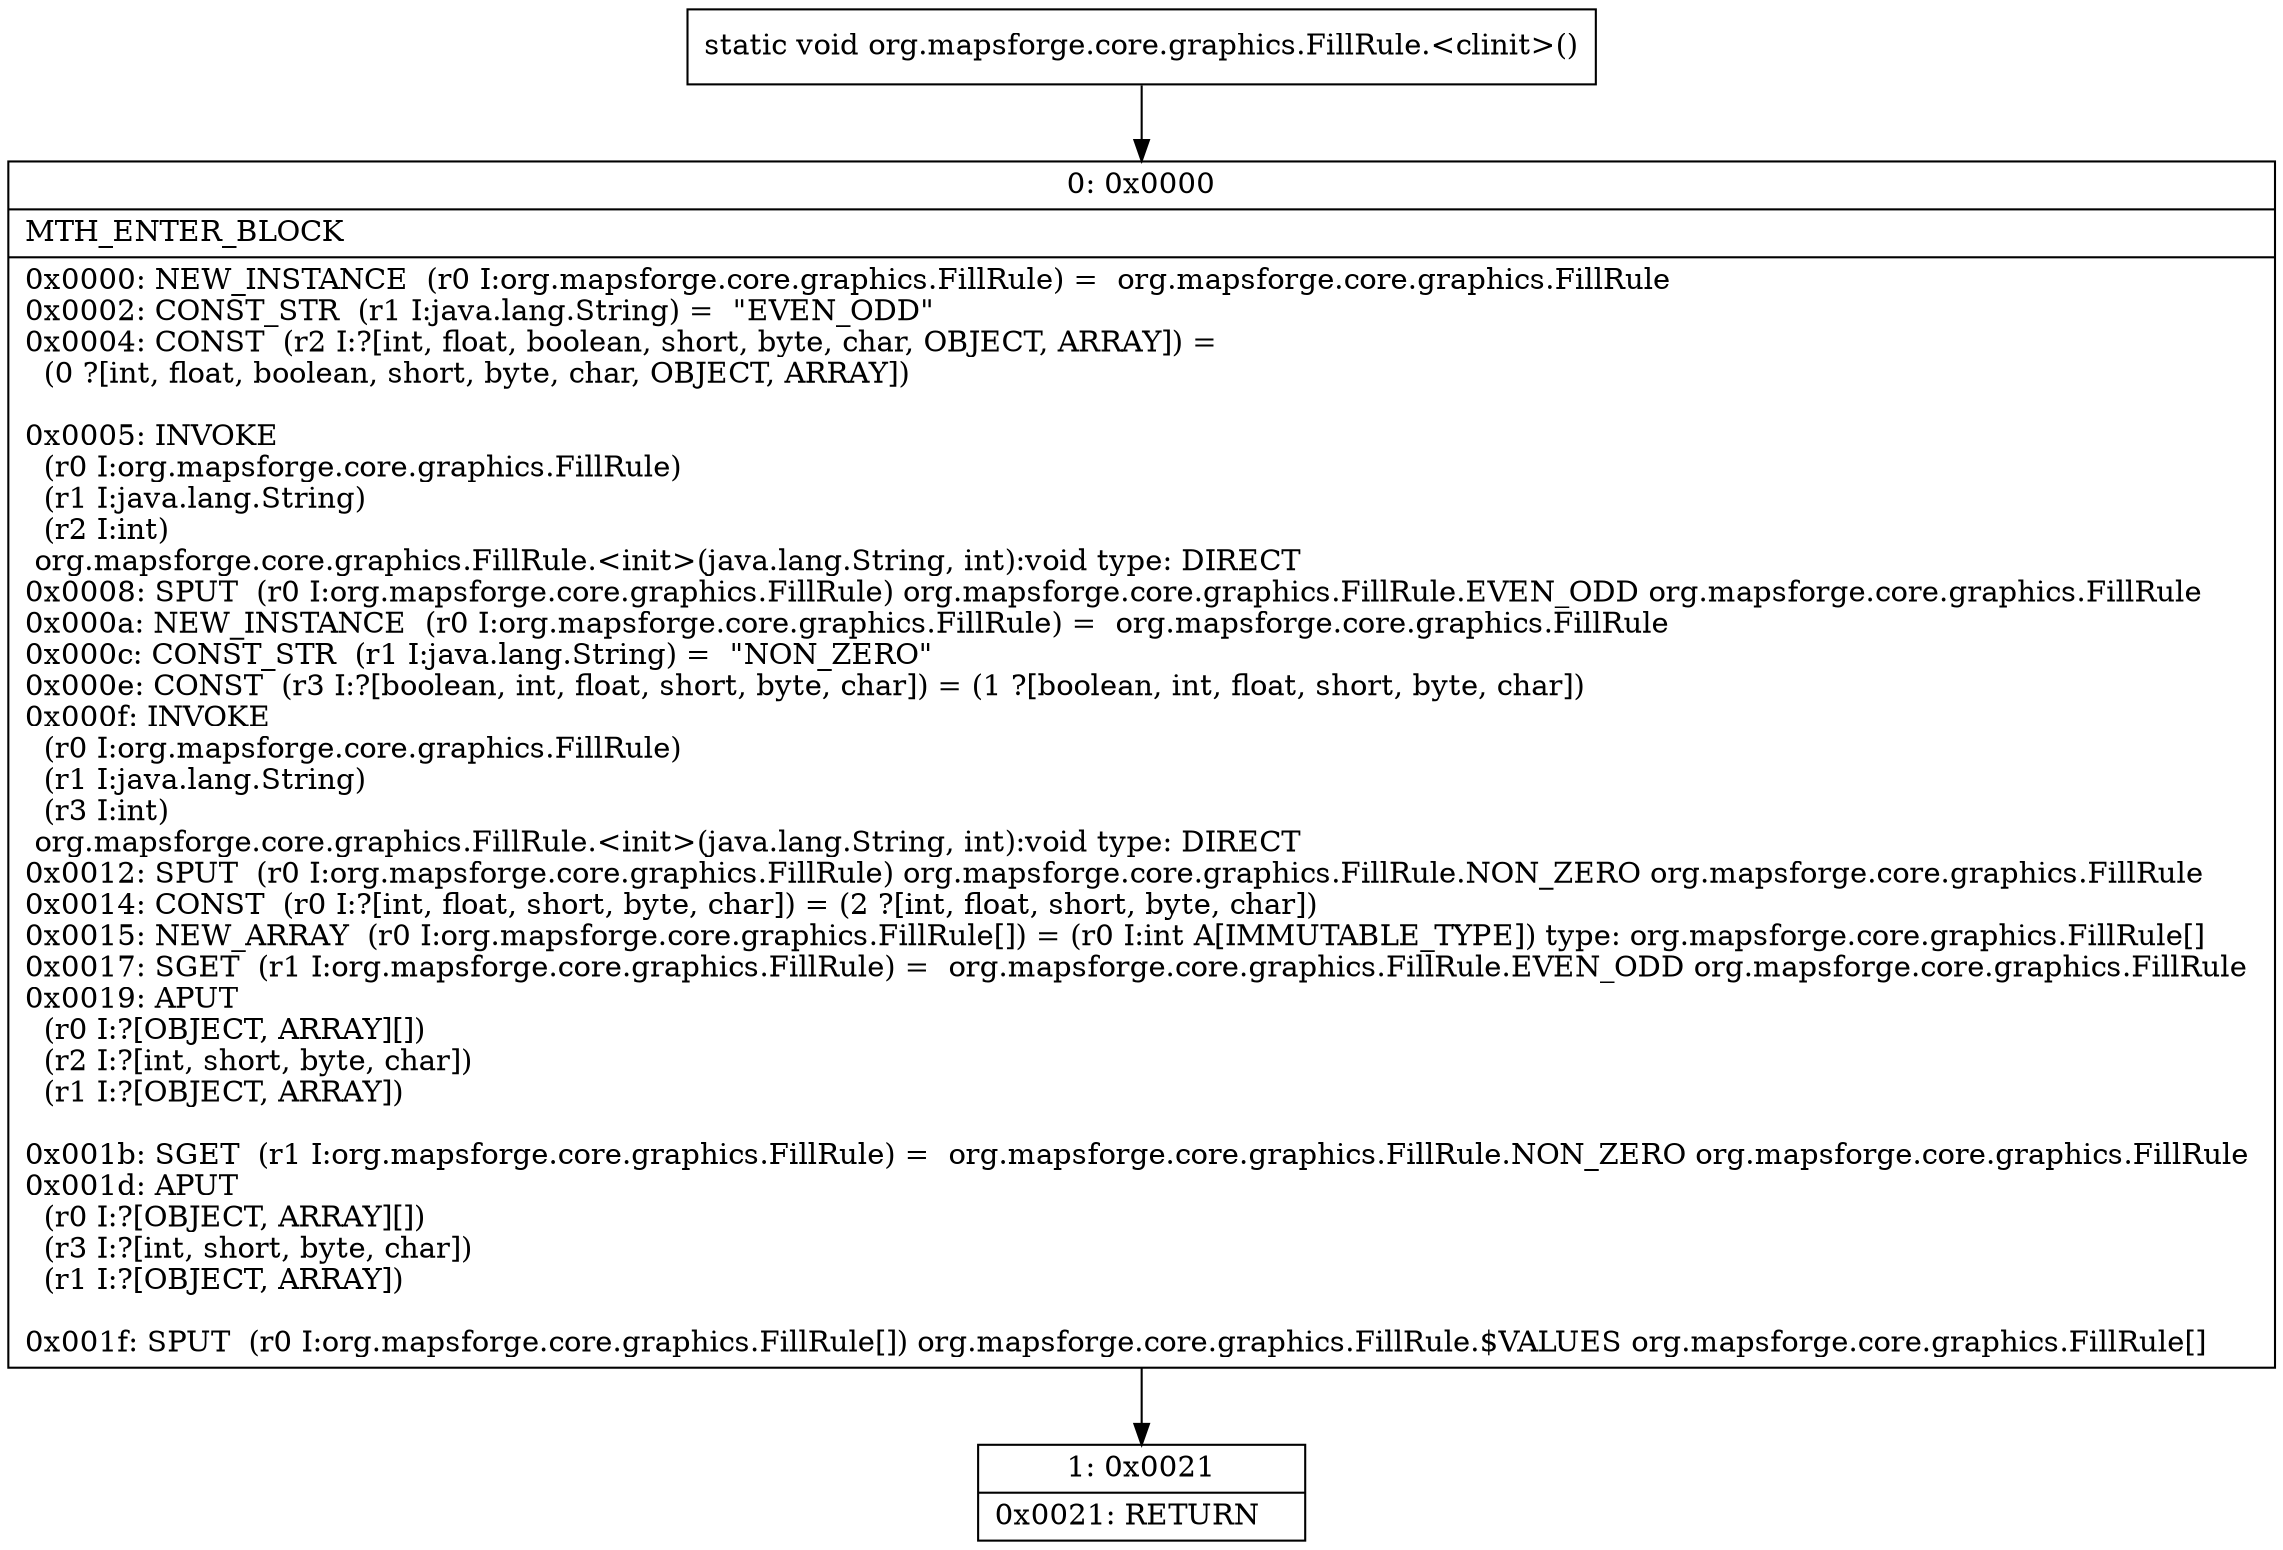 digraph "CFG fororg.mapsforge.core.graphics.FillRule.\<clinit\>()V" {
Node_0 [shape=record,label="{0\:\ 0x0000|MTH_ENTER_BLOCK\l|0x0000: NEW_INSTANCE  (r0 I:org.mapsforge.core.graphics.FillRule) =  org.mapsforge.core.graphics.FillRule \l0x0002: CONST_STR  (r1 I:java.lang.String) =  \"EVEN_ODD\" \l0x0004: CONST  (r2 I:?[int, float, boolean, short, byte, char, OBJECT, ARRAY]) = \l  (0 ?[int, float, boolean, short, byte, char, OBJECT, ARRAY])\l \l0x0005: INVOKE  \l  (r0 I:org.mapsforge.core.graphics.FillRule)\l  (r1 I:java.lang.String)\l  (r2 I:int)\l org.mapsforge.core.graphics.FillRule.\<init\>(java.lang.String, int):void type: DIRECT \l0x0008: SPUT  (r0 I:org.mapsforge.core.graphics.FillRule) org.mapsforge.core.graphics.FillRule.EVEN_ODD org.mapsforge.core.graphics.FillRule \l0x000a: NEW_INSTANCE  (r0 I:org.mapsforge.core.graphics.FillRule) =  org.mapsforge.core.graphics.FillRule \l0x000c: CONST_STR  (r1 I:java.lang.String) =  \"NON_ZERO\" \l0x000e: CONST  (r3 I:?[boolean, int, float, short, byte, char]) = (1 ?[boolean, int, float, short, byte, char]) \l0x000f: INVOKE  \l  (r0 I:org.mapsforge.core.graphics.FillRule)\l  (r1 I:java.lang.String)\l  (r3 I:int)\l org.mapsforge.core.graphics.FillRule.\<init\>(java.lang.String, int):void type: DIRECT \l0x0012: SPUT  (r0 I:org.mapsforge.core.graphics.FillRule) org.mapsforge.core.graphics.FillRule.NON_ZERO org.mapsforge.core.graphics.FillRule \l0x0014: CONST  (r0 I:?[int, float, short, byte, char]) = (2 ?[int, float, short, byte, char]) \l0x0015: NEW_ARRAY  (r0 I:org.mapsforge.core.graphics.FillRule[]) = (r0 I:int A[IMMUTABLE_TYPE]) type: org.mapsforge.core.graphics.FillRule[] \l0x0017: SGET  (r1 I:org.mapsforge.core.graphics.FillRule) =  org.mapsforge.core.graphics.FillRule.EVEN_ODD org.mapsforge.core.graphics.FillRule \l0x0019: APUT  \l  (r0 I:?[OBJECT, ARRAY][])\l  (r2 I:?[int, short, byte, char])\l  (r1 I:?[OBJECT, ARRAY])\l \l0x001b: SGET  (r1 I:org.mapsforge.core.graphics.FillRule) =  org.mapsforge.core.graphics.FillRule.NON_ZERO org.mapsforge.core.graphics.FillRule \l0x001d: APUT  \l  (r0 I:?[OBJECT, ARRAY][])\l  (r3 I:?[int, short, byte, char])\l  (r1 I:?[OBJECT, ARRAY])\l \l0x001f: SPUT  (r0 I:org.mapsforge.core.graphics.FillRule[]) org.mapsforge.core.graphics.FillRule.$VALUES org.mapsforge.core.graphics.FillRule[] \l}"];
Node_1 [shape=record,label="{1\:\ 0x0021|0x0021: RETURN   \l}"];
MethodNode[shape=record,label="{static void org.mapsforge.core.graphics.FillRule.\<clinit\>() }"];
MethodNode -> Node_0;
Node_0 -> Node_1;
}

